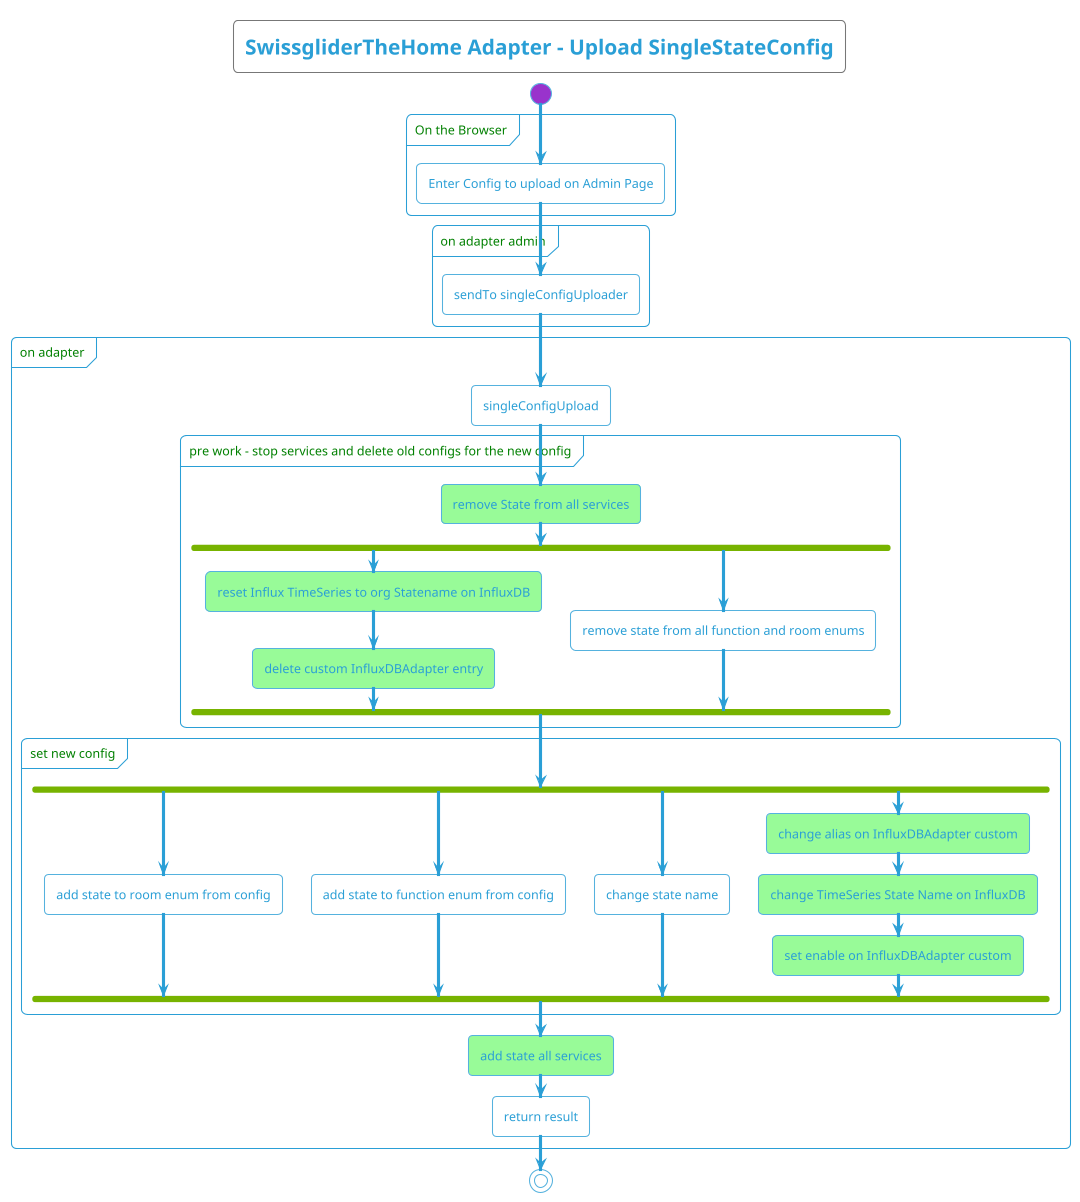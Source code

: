 @startuml
!theme cyborg-outline

<style>
    diamond {
        BackgroundColor #ccf
    }
    partition {
        FontColor green
        RoundCorner 10
    }
  arrow {
    FontColor black
    FontName arial
  }
</style>

title
    SwissgliderTheHome Adapter - Upload SingleStateConfig
end title

start
partition "On the Browser" {
    :Enter Config to upload on Admin Page;
}
partition "on adapter admin" {
:sendTo singleConfigUploader;
}
partition "on adapter" {
    :singleConfigUpload;
    partition "pre work - stop services and delete old configs for the new config" {
        #palegreen:remove State from all services;
        fork
            #palegreen:reset Influx TimeSeries to org Statename on InfluxDB;
            #palegreen:delete custom InfluxDBAdapter entry;
            fork again
            :remove state from all function and room enums;
        end fork
    }
    partition "set new config" {
        fork
            :add state to room enum from config;
            fork again
            :add state to function enum from config;
            fork again
            :change state name;
            fork again
            #palegreen:change alias on InfluxDBAdapter custom;
            #palegreen:change TimeSeries State Name on InfluxDB;
            #palegreen:set enable on InfluxDBAdapter custom;
        end fork
    }
    #palegreen:add state all services;
    :return result;
}
stop

@enduml